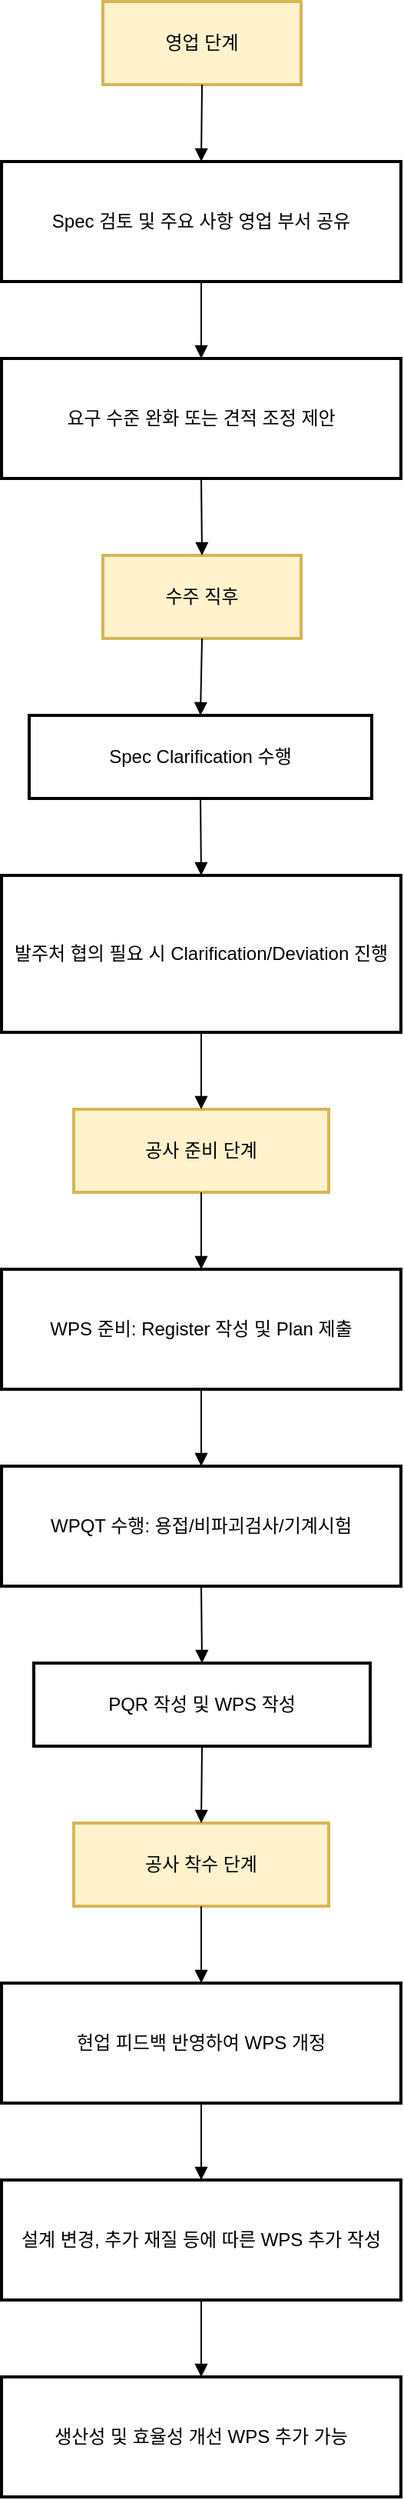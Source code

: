 <mxfile version="26.0.5">
  <diagram name="페이지-1" id="aiSF51sDGoChlzKgebk0">
    <mxGraphModel dx="1687" dy="1019" grid="1" gridSize="10" guides="1" tooltips="1" connect="1" arrows="1" fold="1" page="1" pageScale="1" pageWidth="827" pageHeight="1169" math="0" shadow="0">
      <root>
        <mxCell id="0" />
        <mxCell id="1" parent="0" />
        <mxCell id="2SAI_XX-xX0SaPUI6NSl-1" value="영업 단계" style="whiteSpace=wrap;strokeWidth=2;fillColor=#fff2cc;strokeColor=#d6b656;" vertex="1" parent="1">
          <mxGeometry x="86" y="20" width="129" height="54" as="geometry" />
        </mxCell>
        <mxCell id="2SAI_XX-xX0SaPUI6NSl-2" value="Spec 검토 및 주요 사항 영업 부서 공유" style="whiteSpace=wrap;strokeWidth=2;" vertex="1" parent="1">
          <mxGeometry x="20" y="124" width="260" height="78" as="geometry" />
        </mxCell>
        <mxCell id="2SAI_XX-xX0SaPUI6NSl-3" value="요구 수준 완화 또는 견적 조정 제안" style="whiteSpace=wrap;strokeWidth=2;" vertex="1" parent="1">
          <mxGeometry x="20" y="252" width="260" height="78" as="geometry" />
        </mxCell>
        <mxCell id="2SAI_XX-xX0SaPUI6NSl-4" value="수주 직후" style="whiteSpace=wrap;strokeWidth=2;fillColor=#fff2cc;strokeColor=#d6b656;" vertex="1" parent="1">
          <mxGeometry x="86" y="380" width="129" height="54" as="geometry" />
        </mxCell>
        <mxCell id="2SAI_XX-xX0SaPUI6NSl-5" value="Spec Clarification 수행" style="whiteSpace=wrap;strokeWidth=2;" vertex="1" parent="1">
          <mxGeometry x="38" y="484" width="223" height="54" as="geometry" />
        </mxCell>
        <mxCell id="2SAI_XX-xX0SaPUI6NSl-6" value="발주처 협의 필요 시 Clarification/Deviation 진행" style="whiteSpace=wrap;strokeWidth=2;" vertex="1" parent="1">
          <mxGeometry x="20" y="588" width="260" height="102" as="geometry" />
        </mxCell>
        <mxCell id="2SAI_XX-xX0SaPUI6NSl-7" value="공사 준비 단계" style="whiteSpace=wrap;strokeWidth=2;fillColor=#fff2cc;strokeColor=#d6b656;" vertex="1" parent="1">
          <mxGeometry x="67" y="740" width="166" height="54" as="geometry" />
        </mxCell>
        <mxCell id="2SAI_XX-xX0SaPUI6NSl-8" value="WPS 준비: Register 작성 및 Plan 제출" style="whiteSpace=wrap;strokeWidth=2;" vertex="1" parent="1">
          <mxGeometry x="20" y="844" width="260" height="78" as="geometry" />
        </mxCell>
        <mxCell id="2SAI_XX-xX0SaPUI6NSl-9" value="WPQT 수행: 용접/비파괴검사/기계시험" style="whiteSpace=wrap;strokeWidth=2;" vertex="1" parent="1">
          <mxGeometry x="20" y="972" width="260" height="78" as="geometry" />
        </mxCell>
        <mxCell id="2SAI_XX-xX0SaPUI6NSl-10" value="PQR 작성 및 WPS 작성" style="whiteSpace=wrap;strokeWidth=2;" vertex="1" parent="1">
          <mxGeometry x="41" y="1100" width="219" height="54" as="geometry" />
        </mxCell>
        <mxCell id="2SAI_XX-xX0SaPUI6NSl-11" value="공사 착수 단계" style="whiteSpace=wrap;strokeWidth=2;fillColor=#fff2cc;strokeColor=#d6b656;" vertex="1" parent="1">
          <mxGeometry x="67" y="1204" width="166" height="54" as="geometry" />
        </mxCell>
        <mxCell id="2SAI_XX-xX0SaPUI6NSl-12" value="현업 피드백 반영하여 WPS 개정" style="whiteSpace=wrap;strokeWidth=2;" vertex="1" parent="1">
          <mxGeometry x="20" y="1308" width="260" height="78" as="geometry" />
        </mxCell>
        <mxCell id="2SAI_XX-xX0SaPUI6NSl-13" value="설계 변경, 추가 재질 등에 따른 WPS 추가 작성" style="whiteSpace=wrap;strokeWidth=2;" vertex="1" parent="1">
          <mxGeometry x="20" y="1436" width="260" height="78" as="geometry" />
        </mxCell>
        <mxCell id="2SAI_XX-xX0SaPUI6NSl-14" value="생산성 및 효율성 개선 WPS 추가 가능" style="whiteSpace=wrap;strokeWidth=2;" vertex="1" parent="1">
          <mxGeometry x="20" y="1564" width="260" height="78" as="geometry" />
        </mxCell>
        <mxCell id="2SAI_XX-xX0SaPUI6NSl-15" value="" style="curved=1;startArrow=none;endArrow=block;exitX=0.5;exitY=1;entryX=0.5;entryY=0;rounded=0;" edge="1" parent="1" source="2SAI_XX-xX0SaPUI6NSl-1" target="2SAI_XX-xX0SaPUI6NSl-2">
          <mxGeometry relative="1" as="geometry">
            <Array as="points" />
          </mxGeometry>
        </mxCell>
        <mxCell id="2SAI_XX-xX0SaPUI6NSl-16" value="" style="curved=1;startArrow=none;endArrow=block;exitX=0.5;exitY=1;entryX=0.5;entryY=0;rounded=0;" edge="1" parent="1" source="2SAI_XX-xX0SaPUI6NSl-2" target="2SAI_XX-xX0SaPUI6NSl-3">
          <mxGeometry relative="1" as="geometry">
            <Array as="points" />
          </mxGeometry>
        </mxCell>
        <mxCell id="2SAI_XX-xX0SaPUI6NSl-17" value="" style="curved=1;startArrow=none;endArrow=block;exitX=0.5;exitY=1;entryX=0.5;entryY=0;rounded=0;" edge="1" parent="1" source="2SAI_XX-xX0SaPUI6NSl-3" target="2SAI_XX-xX0SaPUI6NSl-4">
          <mxGeometry relative="1" as="geometry">
            <Array as="points" />
          </mxGeometry>
        </mxCell>
        <mxCell id="2SAI_XX-xX0SaPUI6NSl-18" value="" style="curved=1;startArrow=none;endArrow=block;exitX=0.5;exitY=1;entryX=0.5;entryY=0;rounded=0;" edge="1" parent="1" source="2SAI_XX-xX0SaPUI6NSl-4" target="2SAI_XX-xX0SaPUI6NSl-5">
          <mxGeometry relative="1" as="geometry">
            <Array as="points" />
          </mxGeometry>
        </mxCell>
        <mxCell id="2SAI_XX-xX0SaPUI6NSl-19" value="" style="curved=1;startArrow=none;endArrow=block;exitX=0.5;exitY=1;entryX=0.5;entryY=0;rounded=0;" edge="1" parent="1" source="2SAI_XX-xX0SaPUI6NSl-5" target="2SAI_XX-xX0SaPUI6NSl-6">
          <mxGeometry relative="1" as="geometry">
            <Array as="points" />
          </mxGeometry>
        </mxCell>
        <mxCell id="2SAI_XX-xX0SaPUI6NSl-20" value="" style="curved=1;startArrow=none;endArrow=block;exitX=0.5;exitY=1;entryX=0.5;entryY=0;rounded=0;" edge="1" parent="1" source="2SAI_XX-xX0SaPUI6NSl-6" target="2SAI_XX-xX0SaPUI6NSl-7">
          <mxGeometry relative="1" as="geometry">
            <Array as="points" />
          </mxGeometry>
        </mxCell>
        <mxCell id="2SAI_XX-xX0SaPUI6NSl-21" value="" style="curved=1;startArrow=none;endArrow=block;exitX=0.5;exitY=1;entryX=0.5;entryY=0;rounded=0;" edge="1" parent="1" source="2SAI_XX-xX0SaPUI6NSl-7" target="2SAI_XX-xX0SaPUI6NSl-8">
          <mxGeometry relative="1" as="geometry">
            <Array as="points" />
          </mxGeometry>
        </mxCell>
        <mxCell id="2SAI_XX-xX0SaPUI6NSl-22" value="" style="curved=1;startArrow=none;endArrow=block;exitX=0.5;exitY=1;entryX=0.5;entryY=0;rounded=0;" edge="1" parent="1" source="2SAI_XX-xX0SaPUI6NSl-8" target="2SAI_XX-xX0SaPUI6NSl-9">
          <mxGeometry relative="1" as="geometry">
            <Array as="points" />
          </mxGeometry>
        </mxCell>
        <mxCell id="2SAI_XX-xX0SaPUI6NSl-23" value="" style="curved=1;startArrow=none;endArrow=block;exitX=0.5;exitY=1;entryX=0.5;entryY=0;rounded=0;" edge="1" parent="1" source="2SAI_XX-xX0SaPUI6NSl-9" target="2SAI_XX-xX0SaPUI6NSl-10">
          <mxGeometry relative="1" as="geometry">
            <Array as="points" />
          </mxGeometry>
        </mxCell>
        <mxCell id="2SAI_XX-xX0SaPUI6NSl-24" value="" style="curved=1;startArrow=none;endArrow=block;exitX=0.5;exitY=1;entryX=0.5;entryY=0;rounded=0;" edge="1" parent="1" source="2SAI_XX-xX0SaPUI6NSl-10" target="2SAI_XX-xX0SaPUI6NSl-11">
          <mxGeometry relative="1" as="geometry">
            <Array as="points" />
          </mxGeometry>
        </mxCell>
        <mxCell id="2SAI_XX-xX0SaPUI6NSl-25" value="" style="curved=1;startArrow=none;endArrow=block;exitX=0.5;exitY=1;entryX=0.5;entryY=0;rounded=0;" edge="1" parent="1" source="2SAI_XX-xX0SaPUI6NSl-11" target="2SAI_XX-xX0SaPUI6NSl-12">
          <mxGeometry relative="1" as="geometry">
            <Array as="points" />
          </mxGeometry>
        </mxCell>
        <mxCell id="2SAI_XX-xX0SaPUI6NSl-26" value="" style="curved=1;startArrow=none;endArrow=block;exitX=0.5;exitY=1;entryX=0.5;entryY=0;rounded=0;" edge="1" parent="1" source="2SAI_XX-xX0SaPUI6NSl-12" target="2SAI_XX-xX0SaPUI6NSl-13">
          <mxGeometry relative="1" as="geometry">
            <Array as="points" />
          </mxGeometry>
        </mxCell>
        <mxCell id="2SAI_XX-xX0SaPUI6NSl-27" value="" style="curved=1;startArrow=none;endArrow=block;exitX=0.5;exitY=1;entryX=0.5;entryY=0;rounded=0;" edge="1" parent="1" source="2SAI_XX-xX0SaPUI6NSl-13" target="2SAI_XX-xX0SaPUI6NSl-14">
          <mxGeometry relative="1" as="geometry">
            <Array as="points" />
          </mxGeometry>
        </mxCell>
      </root>
    </mxGraphModel>
  </diagram>
</mxfile>
